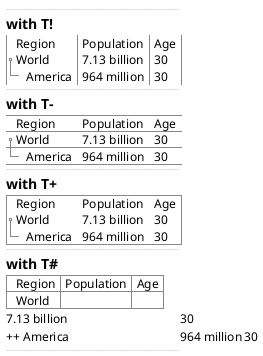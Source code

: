@startsalt
{
..
== with T!
{T!
+Region | Population | Age
+ World | 7.13 billion | 30
++ America | 964 million | 30
}
..
== with T-
{T-
+Region | Population | Age
+ World | 7.13 billion | 30
++ America | 964 million | 30
}
..
== with T+
{T+
+Region | Population | Age
+ World | 7.13 billion | 30
++ America | 964 million | 30
}
..
== with T#
{T#
+Region | Population | Age
+ World }
| 7.13 billion | 30
++ America | 964 million | 30
..
}
@endsalt